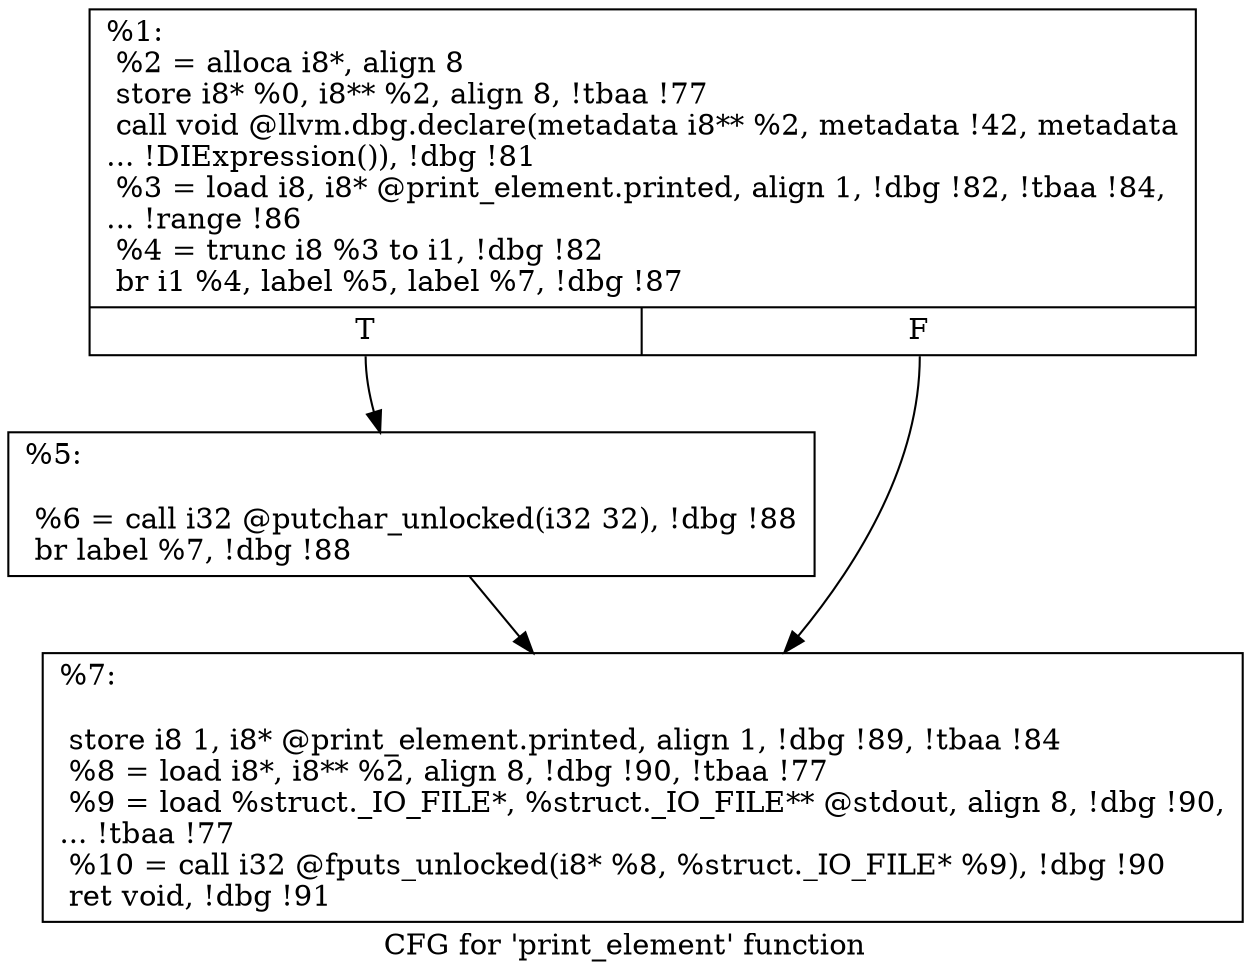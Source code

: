 digraph "CFG for 'print_element' function" {
	label="CFG for 'print_element' function";

	Node0x1a84eb0 [shape=record,label="{%1:\l  %2 = alloca i8*, align 8\l  store i8* %0, i8** %2, align 8, !tbaa !77\l  call void @llvm.dbg.declare(metadata i8** %2, metadata !42, metadata\l... !DIExpression()), !dbg !81\l  %3 = load i8, i8* @print_element.printed, align 1, !dbg !82, !tbaa !84,\l... !range !86\l  %4 = trunc i8 %3 to i1, !dbg !82\l  br i1 %4, label %5, label %7, !dbg !87\l|{<s0>T|<s1>F}}"];
	Node0x1a84eb0:s0 -> Node0x1a7e310;
	Node0x1a84eb0:s1 -> Node0x1a7e360;
	Node0x1a7e310 [shape=record,label="{%5:\l\l  %6 = call i32 @putchar_unlocked(i32 32), !dbg !88\l  br label %7, !dbg !88\l}"];
	Node0x1a7e310 -> Node0x1a7e360;
	Node0x1a7e360 [shape=record,label="{%7:\l\l  store i8 1, i8* @print_element.printed, align 1, !dbg !89, !tbaa !84\l  %8 = load i8*, i8** %2, align 8, !dbg !90, !tbaa !77\l  %9 = load %struct._IO_FILE*, %struct._IO_FILE** @stdout, align 8, !dbg !90,\l... !tbaa !77\l  %10 = call i32 @fputs_unlocked(i8* %8, %struct._IO_FILE* %9), !dbg !90\l  ret void, !dbg !91\l}"];
}

